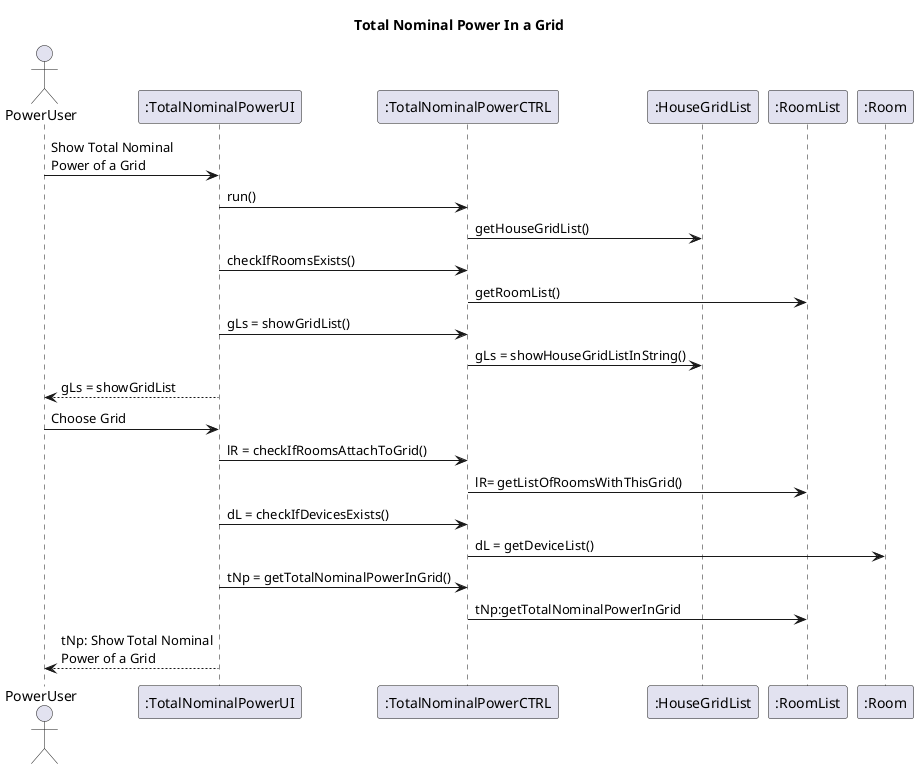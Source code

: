 @startuml
title Total Nominal Power In a Grid
actor PowerUser

PowerUser -> ":TotalNominalPowerUI": Show Total Nominal\nPower of a Grid
":TotalNominalPowerUI" -> ":TotalNominalPowerCTRL": run()
":TotalNominalPowerCTRL" -> ":HouseGridList": getHouseGridList()
":TotalNominalPowerUI" -> ":TotalNominalPowerCTRL": checkIfRoomsExists()
":TotalNominalPowerCTRL" -> ":RoomList": getRoomList()
":TotalNominalPowerUI" -> ":TotalNominalPowerCTRL": gLs = showGridList()
":TotalNominalPowerCTRL" -> ":HouseGridList": gLs = showHouseGridListInString()
":TotalNominalPowerUI" --> PowerUser: gLs = showGridList
PowerUser -> ":TotalNominalPowerUI": Choose Grid
":TotalNominalPowerUI" -> ":TotalNominalPowerCTRL": lR = checkIfRoomsAttachToGrid()
":TotalNominalPowerCTRL" -> ":RoomList": lR= getListOfRoomsWithThisGrid()
":TotalNominalPowerUI" -> ":TotalNominalPowerCTRL": dL = checkIfDevicesExists()
":TotalNominalPowerCTRL" -> ":Room": dL = getDeviceList()
":TotalNominalPowerUI" -> ":TotalNominalPowerCTRL": tNp = getTotalNominalPowerInGrid()
":TotalNominalPowerCTRL" -> ":RoomList": tNp:getTotalNominalPowerInGrid
":TotalNominalPowerUI" -->PowerUser: tNp: Show Total Nominal\nPower of a Grid



@enduml
